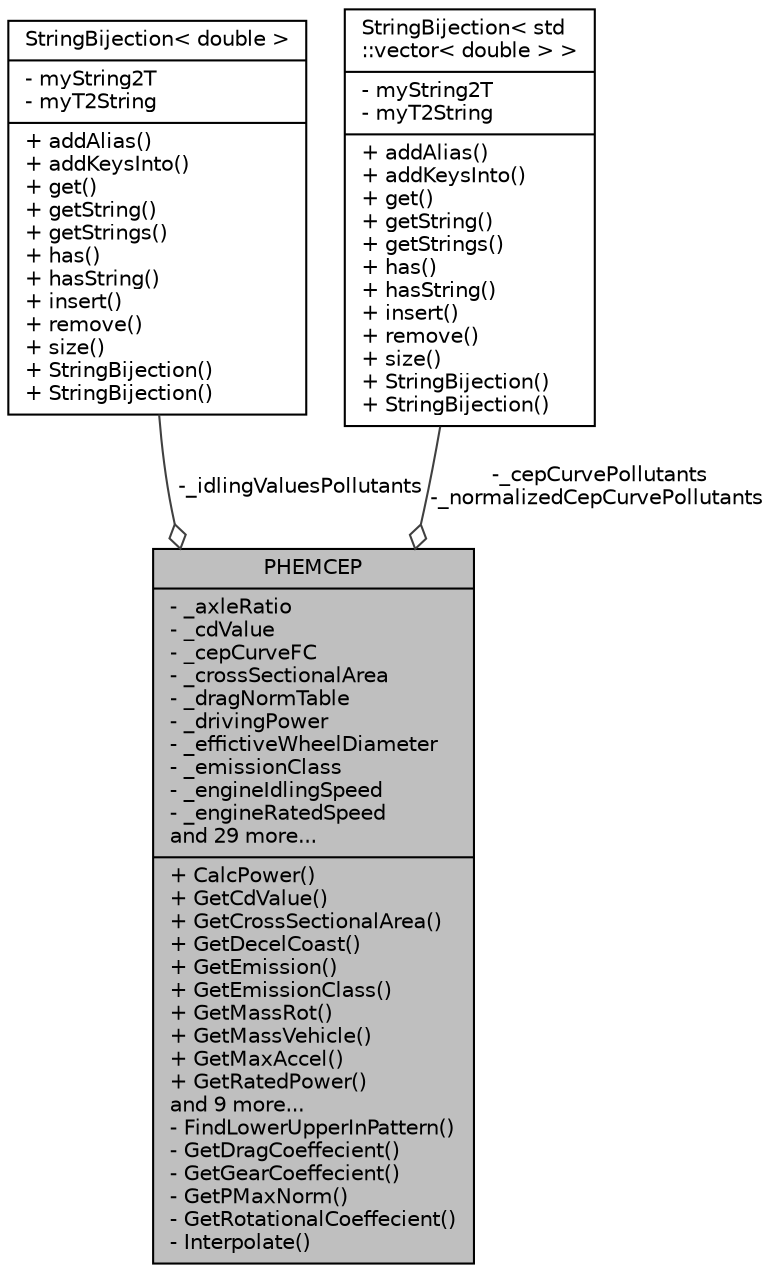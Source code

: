 digraph "PHEMCEP"
{
  edge [fontname="Helvetica",fontsize="10",labelfontname="Helvetica",labelfontsize="10"];
  node [fontname="Helvetica",fontsize="10",shape=record];
  Node1 [label="{PHEMCEP\n|- _axleRatio\l- _cdValue\l- _cepCurveFC\l- _crossSectionalArea\l- _dragNormTable\l- _drivingPower\l- _effictiveWheelDiameter\l- _emissionClass\l- _engineIdlingSpeed\l- _engineRatedSpeed\land 29 more...\l|+ CalcPower()\l+ GetCdValue()\l+ GetCrossSectionalArea()\l+ GetDecelCoast()\l+ GetEmission()\l+ GetEmissionClass()\l+ GetMassRot()\l+ GetMassVehicle()\l+ GetMaxAccel()\l+ GetRatedPower()\land 9 more...\l- FindLowerUpperInPattern()\l- GetDragCoeffecient()\l- GetGearCoeffecient()\l- GetPMaxNorm()\l- GetRotationalCoeffecient()\l- Interpolate()\l}",height=0.2,width=0.4,color="black", fillcolor="grey75", style="filled", fontcolor="black"];
  Node2 -> Node1 [color="grey25",fontsize="10",style="solid",label=" -_idlingValuesPollutants" ,arrowhead="odiamond",fontname="Helvetica"];
  Node2 [label="{StringBijection\< double \>\n|- myString2T\l- myT2String\l|+ addAlias()\l+ addKeysInto()\l+ get()\l+ getString()\l+ getStrings()\l+ has()\l+ hasString()\l+ insert()\l+ remove()\l+ size()\l+ StringBijection()\l+ StringBijection()\l}",height=0.2,width=0.4,color="black", fillcolor="white", style="filled",URL="$d5/d41/class_string_bijection.html"];
  Node3 -> Node1 [color="grey25",fontsize="10",style="solid",label=" -_cepCurvePollutants\n-_normalizedCepCurvePollutants" ,arrowhead="odiamond",fontname="Helvetica"];
  Node3 [label="{StringBijection\< std\l::vector\< double \> \>\n|- myString2T\l- myT2String\l|+ addAlias()\l+ addKeysInto()\l+ get()\l+ getString()\l+ getStrings()\l+ has()\l+ hasString()\l+ insert()\l+ remove()\l+ size()\l+ StringBijection()\l+ StringBijection()\l}",height=0.2,width=0.4,color="black", fillcolor="white", style="filled",URL="$d5/d41/class_string_bijection.html"];
}
